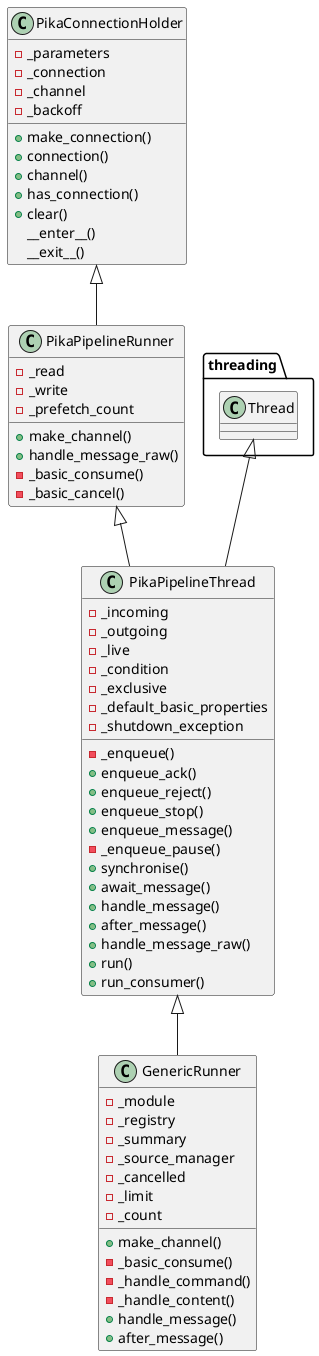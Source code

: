 @startuml
class PikaConnectionHolder {
      - _parameters
      - _connection
      - _channel 
      - _backoff
      + make_connection()
      + connection()
      + channel()
      + has_connection()
      + clear()
      __enter__()
      __exit__()
}

class PikaPipelineRunner {
      - _read
      - _write
      - _prefetch_count
      + make_channel()
      + handle_message_raw()
      - _basic_consume()
      - _basic_cancel()
}

class PikaPipelineThread {
        - _incoming
        - _outgoing
        - _live
        - _condition
        - _exclusive
        - _default_basic_properties
        - _shutdown_exception
        - _enqueue()
        + enqueue_ack()
        + enqueue_reject()
        + enqueue_stop()
        + enqueue_message()
        - _enqueue_pause()
        + synchronise()
        + await_message()
        + handle_message()
        + after_message()
        + handle_message_raw()
        + run()
        + run_consumer()
}

class GenericRunner {
        - _module
        - _registry
        - _summary
        - _source_manager
        - _cancelled
        - _limit
        - _count
        + make_channel()
        - _basic_consume()
        - _handle_command()
        - _handle_content()
        + handle_message()
        + after_message()
}

PikaConnectionHolder <|-- PikaPipelineRunner

PikaPipelineRunner <|-- PikaPipelineThread
threading.Thread <|-- PikaPipelineThread

PikaPipelineThread <|-- GenericRunner
@enduml
